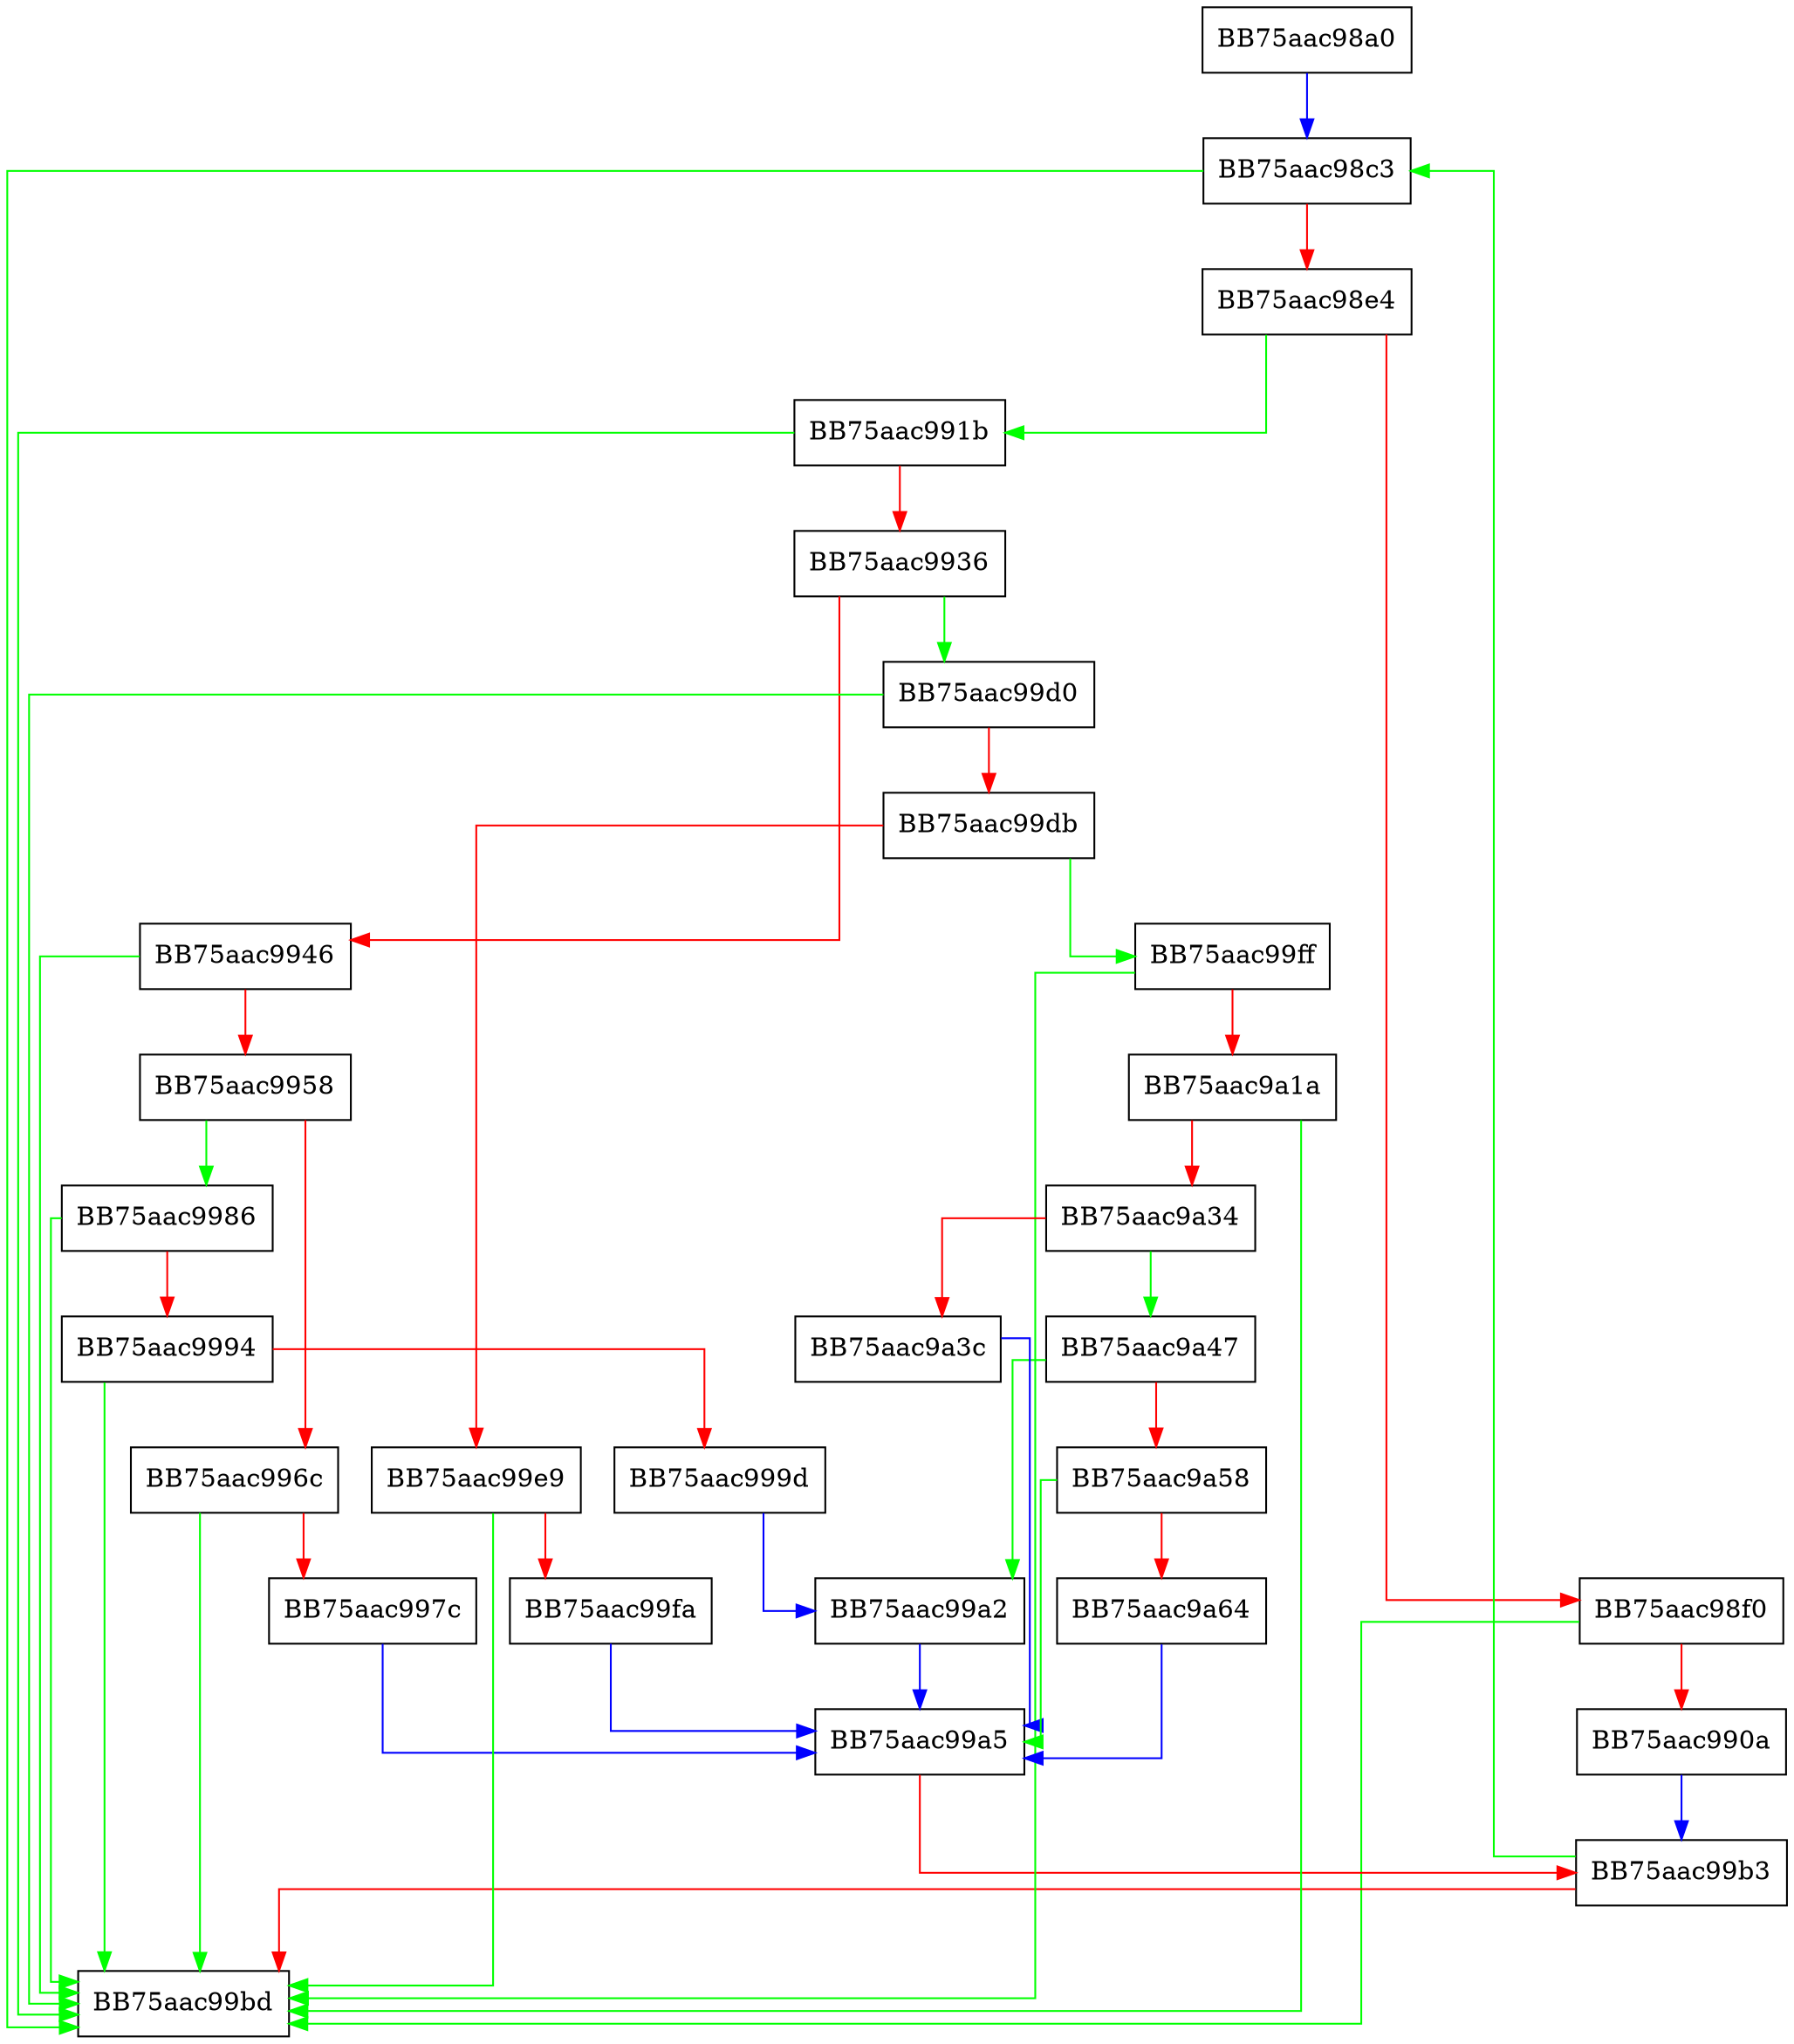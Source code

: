 digraph OnTheFly {
  node [shape="box"];
  graph [splines=ortho];
  BB75aac98a0 -> BB75aac98c3 [color="blue"];
  BB75aac98c3 -> BB75aac99bd [color="green"];
  BB75aac98c3 -> BB75aac98e4 [color="red"];
  BB75aac98e4 -> BB75aac991b [color="green"];
  BB75aac98e4 -> BB75aac98f0 [color="red"];
  BB75aac98f0 -> BB75aac99bd [color="green"];
  BB75aac98f0 -> BB75aac990a [color="red"];
  BB75aac990a -> BB75aac99b3 [color="blue"];
  BB75aac991b -> BB75aac99bd [color="green"];
  BB75aac991b -> BB75aac9936 [color="red"];
  BB75aac9936 -> BB75aac99d0 [color="green"];
  BB75aac9936 -> BB75aac9946 [color="red"];
  BB75aac9946 -> BB75aac99bd [color="green"];
  BB75aac9946 -> BB75aac9958 [color="red"];
  BB75aac9958 -> BB75aac9986 [color="green"];
  BB75aac9958 -> BB75aac996c [color="red"];
  BB75aac996c -> BB75aac99bd [color="green"];
  BB75aac996c -> BB75aac997c [color="red"];
  BB75aac997c -> BB75aac99a5 [color="blue"];
  BB75aac9986 -> BB75aac99bd [color="green"];
  BB75aac9986 -> BB75aac9994 [color="red"];
  BB75aac9994 -> BB75aac99bd [color="green"];
  BB75aac9994 -> BB75aac999d [color="red"];
  BB75aac999d -> BB75aac99a2 [color="blue"];
  BB75aac99a2 -> BB75aac99a5 [color="blue"];
  BB75aac99a5 -> BB75aac99b3 [color="red"];
  BB75aac99b3 -> BB75aac98c3 [color="green"];
  BB75aac99b3 -> BB75aac99bd [color="red"];
  BB75aac99d0 -> BB75aac99bd [color="green"];
  BB75aac99d0 -> BB75aac99db [color="red"];
  BB75aac99db -> BB75aac99ff [color="green"];
  BB75aac99db -> BB75aac99e9 [color="red"];
  BB75aac99e9 -> BB75aac99bd [color="green"];
  BB75aac99e9 -> BB75aac99fa [color="red"];
  BB75aac99fa -> BB75aac99a5 [color="blue"];
  BB75aac99ff -> BB75aac99bd [color="green"];
  BB75aac99ff -> BB75aac9a1a [color="red"];
  BB75aac9a1a -> BB75aac99bd [color="green"];
  BB75aac9a1a -> BB75aac9a34 [color="red"];
  BB75aac9a34 -> BB75aac9a47 [color="green"];
  BB75aac9a34 -> BB75aac9a3c [color="red"];
  BB75aac9a3c -> BB75aac99a5 [color="blue"];
  BB75aac9a47 -> BB75aac99a2 [color="green"];
  BB75aac9a47 -> BB75aac9a58 [color="red"];
  BB75aac9a58 -> BB75aac99a5 [color="green"];
  BB75aac9a58 -> BB75aac9a64 [color="red"];
  BB75aac9a64 -> BB75aac99a5 [color="blue"];
}